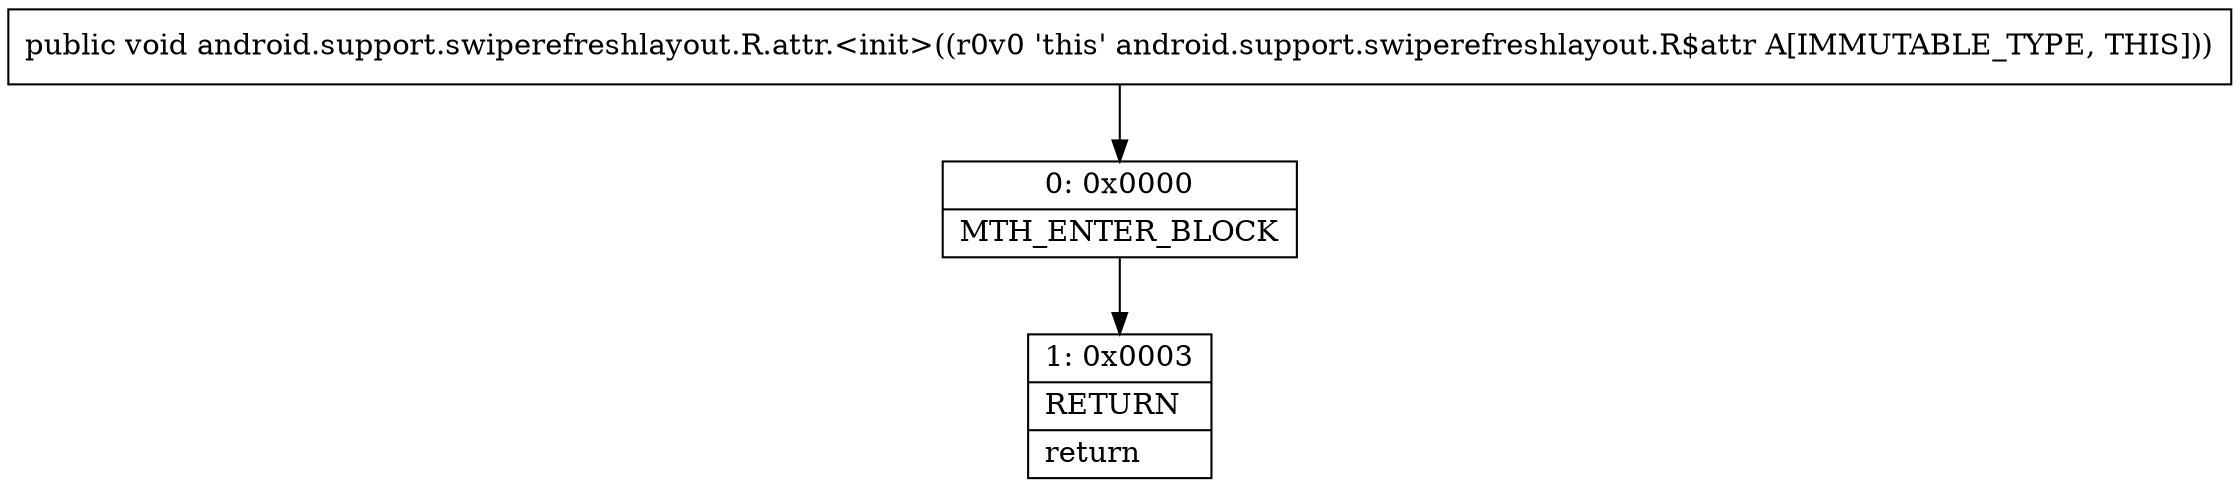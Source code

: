 digraph "CFG forandroid.support.swiperefreshlayout.R.attr.\<init\>()V" {
Node_0 [shape=record,label="{0\:\ 0x0000|MTH_ENTER_BLOCK\l}"];
Node_1 [shape=record,label="{1\:\ 0x0003|RETURN\l|return\l}"];
MethodNode[shape=record,label="{public void android.support.swiperefreshlayout.R.attr.\<init\>((r0v0 'this' android.support.swiperefreshlayout.R$attr A[IMMUTABLE_TYPE, THIS])) }"];
MethodNode -> Node_0;
Node_0 -> Node_1;
}

